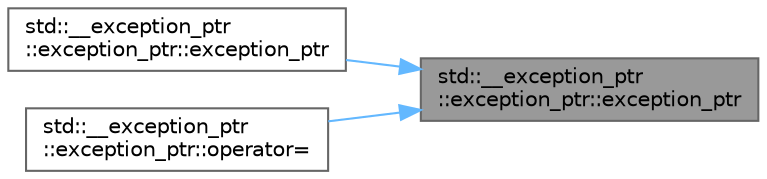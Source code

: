 digraph "std::__exception_ptr::exception_ptr::exception_ptr"
{
 // LATEX_PDF_SIZE
  bgcolor="transparent";
  edge [fontname=Helvetica,fontsize=10,labelfontname=Helvetica,labelfontsize=10];
  node [fontname=Helvetica,fontsize=10,shape=box,height=0.2,width=0.4];
  rankdir="RL";
  Node1 [id="Node000001",label="std::__exception_ptr\l::exception_ptr::exception_ptr",height=0.2,width=0.4,color="gray40", fillcolor="grey60", style="filled", fontcolor="black",tooltip=" "];
  Node1 -> Node2 [id="edge5_Node000001_Node000002",dir="back",color="steelblue1",style="solid",tooltip=" "];
  Node2 [id="Node000002",label="std::__exception_ptr\l::exception_ptr::exception_ptr",height=0.2,width=0.4,color="grey40", fillcolor="white", style="filled",URL="$classstd_1_1____exception__ptr_1_1exception__ptr.html#a31f3ee45d18bb172fb20b5ff01558991",tooltip=" "];
  Node1 -> Node3 [id="edge6_Node000001_Node000003",dir="back",color="steelblue1",style="solid",tooltip=" "];
  Node3 [id="Node000003",label="std::__exception_ptr\l::exception_ptr::operator=",height=0.2,width=0.4,color="grey40", fillcolor="white", style="filled",URL="$classstd_1_1____exception__ptr_1_1exception__ptr.html#ac244e056b65a71e8d8dd1d6da494f012",tooltip=" "];
}
